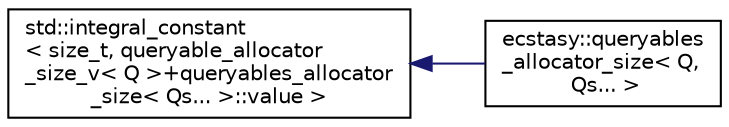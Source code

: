 digraph "Graphical Class Hierarchy"
{
 // LATEX_PDF_SIZE
  edge [fontname="Helvetica",fontsize="10",labelfontname="Helvetica",labelfontsize="10"];
  node [fontname="Helvetica",fontsize="10",shape=record];
  rankdir="LR";
  Node0 [label="std::integral_constant\l\< size_t, queryable_allocator\l_size_v\< Q \>+queryables_allocator\l_size\< Qs... \>::value \>",height=0.2,width=0.4,color="black", fillcolor="white", style="filled",URL="/home/runner/work/ecstasy/ecstasy/doc/external/cppreference-doxygen-web.tag.xml$cpp/types/integral_constant.html",tooltip=" "];
  Node0 -> Node1 [dir="back",color="midnightblue",fontsize="10",style="solid",fontname="Helvetica"];
  Node1 [label="ecstasy::queryables\l_allocator_size\< Q,\l Qs... \>",height=0.2,width=0.4,color="black", fillcolor="white", style="filled",URL="$structecstasy_1_1queryables__allocator__size_3_01_q_00_01_qs_8_8_8_01_4.html",tooltip="Get the allocator required size for a list of queryables."];
}

